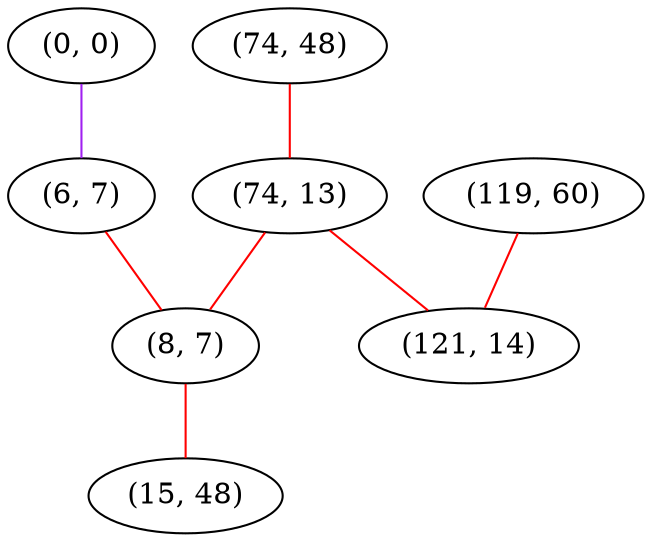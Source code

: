 graph "" {
"(0, 0)";
"(6, 7)";
"(119, 60)";
"(74, 48)";
"(74, 13)";
"(121, 14)";
"(8, 7)";
"(15, 48)";
"(0, 0)" -- "(6, 7)"  [color=purple, key=0, weight=4];
"(6, 7)" -- "(8, 7)"  [color=red, key=0, weight=1];
"(119, 60)" -- "(121, 14)"  [color=red, key=0, weight=1];
"(74, 48)" -- "(74, 13)"  [color=red, key=0, weight=1];
"(74, 13)" -- "(121, 14)"  [color=red, key=0, weight=1];
"(74, 13)" -- "(8, 7)"  [color=red, key=0, weight=1];
"(8, 7)" -- "(15, 48)"  [color=red, key=0, weight=1];
}

